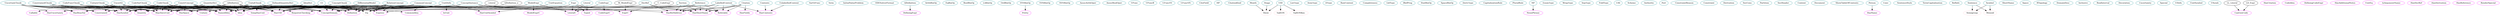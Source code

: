 digraph lang{
ConceptChunk	[shape=oval, color=turquoise4, label="ConceptChunk"];
CommonConcept	[shape=oval, color=turquoise4, label="CommonConcept"];
ConceptInstance	[shape=oval, color=turquoise4, label="ConceptInstance"];
Citation	[shape=oval, color=turquoise4, label="Citation"];
VarOrFunc	[shape=oval, color=turquoise4, label="VarOrFunc"];
CodeChunk	[shape=oval, color=turquoise4, label="CodeChunk"];
CodeVarChunk	[shape=oval, color=turquoise4, label="CodeVarChunk"];
CodeFuncChunk	[shape=oval, color=turquoise4, label="CodeFuncChunk"];
CI	[shape=oval, color=turquoise4, label="CI"];
ConstrainedChunk	[shape=oval, color=turquoise4, label="ConstrainedChunk"];
ConstrConcept	[shape=oval, color=turquoise4, label="ConstrConcept"];
DefinedQuantityDict	[shape=oval, color=turquoise4, label="DefinedQuantityDict"];
Term	[shape=oval, color=turquoise4, label="Term"];
DifferentialModel	[shape=oval, color=turquoise4, label="DifferentialModel"];
InitialValueProblem	[shape=oval, color=turquoise4, label="InitialValueProblem"];
ODESolverFormat	[shape=oval, color=turquoise4, label="ODESolverFormat"];
QDefinition	[shape=oval, color=turquoise4, label="QDefinition"];
IdeaDict	[shape=oval, color=turquoise4, label="IdeaDict"];
QuantityDict	[shape=oval, color=turquoise4, label="QuantityDict"];
RelationConcept	[shape=oval, color=turquoise4, label="RelationConcept"];
UncertainChunk	[shape=oval, color=turquoise4, label="UncertainChunk"];
UncertQ	[shape=oval, color=turquoise4, label="UncertQ"];
UnitDefn	[shape=oval, color=turquoise4, label="UnitDefn"];
UnitEquation	[shape=oval, color=turquoise4, label="UnitEquation"];
UnitalChunk	[shape=oval, color=turquoise4, label="UnitalChunk"];
UnitaryChunk	[shape=oval, color=turquoise4, label="UnitaryChunk"];
ArithBinOp	[shape=oval, color=turquoise4, label="ArithBinOp"];
EqBinOp	[shape=oval, color=turquoise4, label="EqBinOp"];
BoolBinOp	[shape=oval, color=turquoise4, label="BoolBinOp"];
LABinOp	[shape=oval, color=turquoise4, label="LABinOp"];
OrdBinOp	[shape=oval, color=turquoise4, label="OrdBinOp"];
VVVBinOp	[shape=oval, color=turquoise4, label="VVVBinOp"];
VVNBinOp	[shape=oval, color=turquoise4, label="VVNBinOp"];
NVVBinOp	[shape=oval, color=turquoise4, label="NVVBinOp"];
AssocArithOper	[shape=oval, color=turquoise4, label="AssocArithOper"];
AssocBoolOper	[shape=oval, color=turquoise4, label="AssocBoolOper"];
UFunc	[shape=oval, color=turquoise4, label="UFunc"];
UFuncB	[shape=oval, color=turquoise4, label="UFuncB"];
UFuncVV	[shape=oval, color=turquoise4, label="UFuncVV"];
UFuncVN	[shape=oval, color=turquoise4, label="UFuncVN"];
CodeExpr	[shape=oval, color=turquoise4, label="CodeExpr"];
CiteField	[shape=oval, color=turquoise4, label="CiteField"];
HP	[shape=oval, color=turquoise4, label="HP"];
CitationKind	[shape=oval, color=turquoise4, label="CitationKind"];
Month	[shape=oval, color=turquoise4, label="Month"];
ListType	[shape=oval, color=turquoise4, label="ListType"];
ItemType	[shape=oval, color=turquoise4, label="ItemType"];
Contents	[shape=oval, color=turquoise4, label="Contents"];
DType	[shape=oval, color=turquoise4, label="DType"];
RawContent	[shape=oval, color=turquoise4, label="RawContent"];
LabelledContent	[shape=oval, color=turquoise4, label="LabelledContent"];
UnlabelledContent	[shape=oval, color=turquoise4, label="UnlabelledContent"];
ArithBinOp	[shape=oval, color=turquoise4, label="ArithBinOp"];
EqBinOp	[shape=oval, color=turquoise4, label="EqBinOp"];
BoolBinOp	[shape=oval, color=turquoise4, label="BoolBinOp"];
LABinOp	[shape=oval, color=turquoise4, label="LABinOp"];
OrdBinOp	[shape=oval, color=turquoise4, label="OrdBinOp"];
VVVBinOp	[shape=oval, color=turquoise4, label="VVVBinOp"];
VVNBinOp	[shape=oval, color=turquoise4, label="VVNBinOp"];
NVVBinOp	[shape=oval, color=turquoise4, label="NVVBinOp"];
AssocArithOper	[shape=oval, color=turquoise4, label="AssocArithOper"];
AssocBoolOper	[shape=oval, color=turquoise4, label="AssocBoolOper"];
UFunc	[shape=oval, color=turquoise4, label="UFunc"];
UFuncB	[shape=oval, color=turquoise4, label="UFuncB"];
UFuncVV	[shape=oval, color=turquoise4, label="UFuncVV"];
UFuncVN	[shape=oval, color=turquoise4, label="UFuncVN"];
Completeness	[shape=oval, color=turquoise4, label="Completeness"];
Expr	[shape=oval, color=turquoise4, label="Expr"];
LblType	[shape=oval, color=turquoise4, label="LblType"];
IRefProg	[shape=oval, color=turquoise4, label="IRefProg"];
Literal	[shape=oval, color=turquoise4, label="Literal"];
ArithBinOp	[shape=oval, color=turquoise4, label="ArithBinOp"];
EqBinOp	[shape=oval, color=turquoise4, label="EqBinOp"];
BoolBinOp	[shape=oval, color=turquoise4, label="BoolBinOp"];
LABinOp	[shape=oval, color=turquoise4, label="LABinOp"];
OrdBinOp	[shape=oval, color=turquoise4, label="OrdBinOp"];
VVVBinOp	[shape=oval, color=turquoise4, label="VVVBinOp"];
VVNBinOp	[shape=oval, color=turquoise4, label="VVNBinOp"];
NVVBinOp	[shape=oval, color=turquoise4, label="NVVBinOp"];
AssocArithOper	[shape=oval, color=turquoise4, label="AssocArithOper"];
AssocBoolOper	[shape=oval, color=turquoise4, label="AssocBoolOper"];
UFunc	[shape=oval, color=turquoise4, label="UFunc"];
UFuncB	[shape=oval, color=turquoise4, label="UFuncB"];
UFuncVV	[shape=oval, color=turquoise4, label="UFuncVV"];
UFuncVN	[shape=oval, color=turquoise4, label="UFuncVN"];
StatBinOp	[shape=oval, color=turquoise4, label="StatBinOp"];
SpaceBinOp	[shape=oval, color=turquoise4, label="SpaceBinOp"];
DerivType	[shape=oval, color=turquoise4, label="DerivType"];
ModelExpr	[shape=oval, color=turquoise4, label="ModelExpr"];
CapitalizationRule	[shape=oval, color=turquoise4, label="CapitalizationRule"];
PluralRule	[shape=oval, color=turquoise4, label="PluralRule"];
NP	[shape=oval, color=turquoise4, label="NP"];
EnumType	[shape=oval, color=turquoise4, label="EnumType"];
WrapType	[shape=oval, color=turquoise4, label="WrapType"];
SepType	[shape=oval, color=turquoise4, label="SepType"];
FoldType	[shape=oval, color=turquoise4, label="FoldType"];
URI	[shape=oval, color=turquoise4, label="URI"];
Scheme	[shape=oval, color=turquoise4, label="Scheme"];
Authority	[shape=oval, color=turquoise4, label="Authority"];
Port	[shape=oval, color=turquoise4, label="Port"];
ConstraintReason	[shape=oval, color=turquoise4, label="ConstraintReason"];
Constraint	[shape=oval, color=turquoise4, label="Constraint"];
DecRef	[shape=oval, color=turquoise4, label="DecRef"];
Derivation	[shape=oval, color=turquoise4, label="Derivation"];
SecCons	[shape=oval, color=turquoise4, label="SecCons"];
Partition	[shape=oval, color=turquoise4, label="Partition"];
Section	[shape=oval, color=turquoise4, label="Section"];
Section	[shape=oval, color=turquoise4, label="Section"];
SecHeader	[shape=oval, color=turquoise4, label="SecHeader"];
Content	[shape=oval, color=turquoise4, label="Content"];
Document	[shape=oval, color=turquoise4, label="Document"];
ShowTableOfContents	[shape=oval, color=turquoise4, label="ShowTableOfContents"];
Person	[shape=oval, color=turquoise4, label="Person"];
Conv	[shape=oval, color=turquoise4, label="Conv"];
Reference	[shape=oval, color=turquoise4, label="Reference"];
SentenceStyle	[shape=oval, color=turquoise4, label="SentenceStyle"];
TermCapitalization	[shape=oval, color=turquoise4, label="TermCapitalization"];
RefInfo	[shape=oval, color=turquoise4, label="RefInfo"];
Sentence	[shape=oval, color=turquoise4, label="Sentence"];
ShortName	[shape=oval, color=turquoise4, label="ShortName"];
Space	[shape=oval, color=turquoise4, label="Space"];
RTopology	[shape=oval, color=turquoise4, label="RTopology"];
DomainDesc	[shape=oval, color=turquoise4, label="DomainDesc"];
Inclusive	[shape=oval, color=turquoise4, label="Inclusive"];
RealInterval	[shape=oval, color=turquoise4, label="RealInterval"];
Stage	[shape=oval, color=turquoise4, label="Stage"];
Decoration	[shape=oval, color=turquoise4, label="Decoration"];
Symbol	[shape=oval, color=turquoise4, label="Symbol"];
UID	[shape=oval, color=turquoise4, label="UID"];
Uncertainty	[shape=oval, color=turquoise4, label="Uncertainty"];
Special	[shape=oval, color=turquoise4, label="Special"];
UDefn	[shape=oval, color=turquoise4, label="UDefn"];
UnitSymbol	[shape=oval, color=turquoise4, label="UnitSymbol"];
USymb	[shape=oval, color=turquoise4, label="USymb"];
Eq	[shape=oval, color=pink, label="Eq"];
HasUID	[shape=oval, color=pink, label="HasUID"];
NamedIdea	[shape=oval, color=pink, label="NamedIdea"];
Idea	[shape=oval, color=pink, label="Idea"];
Definition	[shape=oval, color=pink, label="Definition"];
ConceptDomain	[shape=oval, color=pink, label="ConceptDomain"];
CommonIdea	[shape=oval, color=pink, label="CommonIdea"];
HasShortName	[shape=oval, color=pink, label="HasShortName"];
HasRefAddress	[shape=oval, color=pink, label="HasRefAddress"];
Referable	[shape=oval, color=pink, label="Referable"];
HasUID	[shape=oval, color=pink, label="HasUID"];
HasShortName	[shape=oval, color=pink, label="HasShortName"];
HasFields	[shape=oval, color=pink, label="HasFields"];
Referable	[shape=oval, color=pink, label="Referable"];
HasRefAddress	[shape=oval, color=pink, label="HasRefAddress"];
HasUID	[shape=oval, color=pink, label="HasUID"];
NamedIdea	[shape=oval, color=pink, label="NamedIdea"];
Idea	[shape=oval, color=pink, label="Idea"];
HasSpace	[shape=oval, color=pink, label="HasSpace"];
HasSymbol	[shape=oval, color=pink, label="HasSymbol"];
Quantity	[shape=oval, color=pink, label="Quantity"];
Eq	[shape=oval, color=pink, label="Eq"];
MayHaveUnit	[shape=oval, color=pink, label="MayHaveUnit"];
Callable	[shape=oval, color=pink, label="Callable"];
HasUID	[shape=oval, color=pink, label="HasUID"];
NamedIdea	[shape=oval, color=pink, label="NamedIdea"];
Idea	[shape=oval, color=pink, label="Idea"];
CommonIdea	[shape=oval, color=pink, label="CommonIdea"];
ConceptDomain	[shape=oval, color=pink, label="ConceptDomain"];
HasUID	[shape=oval, color=pink, label="HasUID"];
NamedIdea	[shape=oval, color=pink, label="NamedIdea"];
Idea	[shape=oval, color=pink, label="Idea"];
HasSpace	[shape=oval, color=pink, label="HasSpace"];
HasSymbol	[shape=oval, color=pink, label="HasSymbol"];
Quantity	[shape=oval, color=pink, label="Quantity"];
Constrained	[shape=oval, color=pink, label="Constrained"];
HasReasVal	[shape=oval, color=pink, label="HasReasVal"];
Eq	[shape=oval, color=pink, label="Eq"];
MayHaveUnit	[shape=oval, color=pink, label="MayHaveUnit"];
Definition	[shape=oval, color=pink, label="Definition"];
ConceptDomain	[shape=oval, color=pink, label="ConceptDomain"];
Express	[shape=oval, color=pink, label="Express"];
HasUID	[shape=oval, color=pink, label="HasUID"];
Eq	[shape=oval, color=pink, label="Eq"];
NamedIdea	[shape=oval, color=pink, label="NamedIdea"];
Idea	[shape=oval, color=pink, label="Idea"];
Definition	[shape=oval, color=pink, label="Definition"];
ConceptDomain	[shape=oval, color=pink, label="ConceptDomain"];
HasSpace	[shape=oval, color=pink, label="HasSpace"];
HasSymbol	[shape=oval, color=pink, label="HasSymbol"];
Quantity	[shape=oval, color=pink, label="Quantity"];
MayHaveUnit	[shape=oval, color=pink, label="MayHaveUnit"];
Express	[shape=oval, color=pink, label="Express"];
HasUID	[shape=oval, color=pink, label="HasUID"];
Eq	[shape=oval, color=pink, label="Eq"];
NamedIdea	[shape=oval, color=pink, label="NamedIdea"];
Idea	[shape=oval, color=pink, label="Idea"];
Definition	[shape=oval, color=pink, label="Definition"];
ConceptDomain	[shape=oval, color=pink, label="ConceptDomain"];
Express	[shape=oval, color=pink, label="Express"];
RequiresChecking	[shape=oval, color=pink, label="RequiresChecking"];
HasUID	[shape=oval, color=pink, label="HasUID"];
NamedIdea	[shape=oval, color=pink, label="NamedIdea"];
Idea	[shape=oval, color=pink, label="Idea"];
HasSpace	[shape=oval, color=pink, label="HasSpace"];
HasSymbol	[shape=oval, color=pink, label="HasSymbol"];
Definition	[shape=oval, color=pink, label="Definition"];
Quantity	[shape=oval, color=pink, label="Quantity"];
Eq	[shape=oval, color=pink, label="Eq"];
MayHaveUnit	[shape=oval, color=pink, label="MayHaveUnit"];
DefiningExpr	[shape=oval, color=pink, label="DefiningExpr"];
Express	[shape=oval, color=pink, label="Express"];
ConceptDomain	[shape=oval, color=pink, label="ConceptDomain"];
RequiresChecking	[shape=oval, color=pink, label="RequiresChecking"];
Eq	[shape=oval, color=pink, label="Eq"];
HasUID	[shape=oval, color=pink, label="HasUID"];
HasUID	[shape=oval, color=pink, label="HasUID"];
NamedIdea	[shape=oval, color=pink, label="NamedIdea"];
Idea	[shape=oval, color=pink, label="Idea"];
HasSpace	[shape=oval, color=pink, label="HasSpace"];
HasSymbol	[shape=oval, color=pink, label="HasSymbol"];
Quantity	[shape=oval, color=pink, label="Quantity"];
Eq	[shape=oval, color=pink, label="Eq"];
MayHaveUnit	[shape=oval, color=pink, label="MayHaveUnit"];
Express	[shape=oval, color=pink, label="Express"];
HasUID	[shape=oval, color=pink, label="HasUID"];
Eq	[shape=oval, color=pink, label="Eq"];
NamedIdea	[shape=oval, color=pink, label="NamedIdea"];
Idea	[shape=oval, color=pink, label="Idea"];
Definition	[shape=oval, color=pink, label="Definition"];
ConceptDomain	[shape=oval, color=pink, label="ConceptDomain"];
Express	[shape=oval, color=pink, label="Express"];
HasUID	[shape=oval, color=pink, label="HasUID"];
Eq	[shape=oval, color=pink, label="Eq"];
NamedIdea	[shape=oval, color=pink, label="NamedIdea"];
Idea	[shape=oval, color=pink, label="Idea"];
HasSpace	[shape=oval, color=pink, label="HasSpace"];
HasSymbol	[shape=oval, color=pink, label="HasSymbol"];
Quantity	[shape=oval, color=pink, label="Quantity"];
Constrained	[shape=oval, color=pink, label="Constrained"];
HasReasVal	[shape=oval, color=pink, label="HasReasVal"];
HasUncertainty	[shape=oval, color=pink, label="HasUncertainty"];
MayHaveUnit	[shape=oval, color=pink, label="MayHaveUnit"];
Definition	[shape=oval, color=pink, label="Definition"];
ConceptDomain	[shape=oval, color=pink, label="ConceptDomain"];
Express	[shape=oval, color=pink, label="Express"];
HasUID	[shape=oval, color=pink, label="HasUID"];
NamedIdea	[shape=oval, color=pink, label="NamedIdea"];
Idea	[shape=oval, color=pink, label="Idea"];
Definition	[shape=oval, color=pink, label="Definition"];
Eq	[shape=oval, color=pink, label="Eq"];
ConceptDomain	[shape=oval, color=pink, label="ConceptDomain"];
HasUnitSymbol	[shape=oval, color=pink, label="HasUnitSymbol"];
IsUnit	[shape=oval, color=pink, label="IsUnit"];
HasUID	[shape=oval, color=pink, label="HasUID"];
NamedIdea	[shape=oval, color=pink, label="NamedIdea"];
Idea	[shape=oval, color=pink, label="Idea"];
Definition	[shape=oval, color=pink, label="Definition"];
ConceptDomain	[shape=oval, color=pink, label="ConceptDomain"];
HasSpace	[shape=oval, color=pink, label="HasSpace"];
HasSymbol	[shape=oval, color=pink, label="HasSymbol"];
Quantity	[shape=oval, color=pink, label="Quantity"];
Unitary	[shape=oval, color=pink, label="Unitary"];
MayHaveUnit	[shape=oval, color=pink, label="MayHaveUnit"];
TempHasUnit	[shape=oval, color=pink, label="TempHasUnit"];
Eq	[shape=oval, color=pink, label="Eq"];
Express	[shape=oval, color=pink, label="Express"];
HasUID	[shape=oval, color=pink, label="HasUID"];
NamedIdea	[shape=oval, color=pink, label="NamedIdea"];
Idea	[shape=oval, color=pink, label="Idea"];
HasSpace	[shape=oval, color=pink, label="HasSpace"];
HasSymbol	[shape=oval, color=pink, label="HasSymbol"];
Quantity	[shape=oval, color=pink, label="Quantity"];
MayHaveUnit	[shape=oval, color=pink, label="MayHaveUnit"];
CanGenCode	[shape=oval, color=pink, label="CanGenCode"];
LiteralC	[shape=oval, color=pink, label="LiteralC"];
Show	[shape=oval, color=pink, label="Show"];
HasUID	[shape=oval, color=pink, label="HasUID"];
Eq	[shape=oval, color=pink, label="Eq"];
HasRefAddress	[shape=oval, color=pink, label="HasRefAddress"];
HasShortName	[shape=oval, color=pink, label="HasShortName"];
HasContents	[shape=oval, color=pink, label="HasContents"];
Referable	[shape=oval, color=pink, label="Referable"];
ExprC	[shape=oval, color=pink, label="ExprC"];
Eq	[shape=oval, color=pink, label="Eq"];
LiteralC	[shape=oval, color=pink, label="LiteralC"];
Typed	[shape=oval, color=pink, label="Typed"];
Eq	[shape=oval, color=pink, label="Eq"];
Typed	[shape=oval, color=pink, label="Typed"];
Eq	[shape=oval, color=pink, label="Eq"];
LiteralC	[shape=oval, color=pink, label="LiteralC"];
Eq	[shape=oval, color=pink, label="Eq"];
HasUID	[shape=oval, color=pink, label="HasUID"];
HasRefAddress	[shape=oval, color=pink, label="HasRefAddress"];
HasShortName	[shape=oval, color=pink, label="HasShortName"];
HasUID	[shape=oval, color=pink, label="HasUID"];
Eq	[shape=oval, color=pink, label="Eq"];
HasShortName	[shape=oval, color=pink, label="HasShortName"];
Referable	[shape=oval, color=pink, label="Referable"];
HasRefAddress	[shape=oval, color=pink, label="HasRefAddress"];
Express	[shape=oval, color=pink, label="Express"];
Eq	[shape=oval, color=pink, label="Eq"];
HasUID	[shape=oval, color=pink, label="HasUID"];
HasRefAddress	[shape=oval, color=pink, label="HasRefAddress"];
HasShortName	[shape=oval, color=pink, label="HasShortName"];
Referable	[shape=oval, color=pink, label="Referable"];
Semigroup	[shape=oval, color=pink, label="Semigroup"];
Monoid	[shape=oval, color=pink, label="Monoid"];
Show	[shape=oval, color=pink, label="Show"];
Semigroup	[shape=oval, color=pink, label="Semigroup"];
Monoid	[shape=oval, color=pink, label="Monoid"];
ToJSON	[shape=oval, color=pink, label="ToJSON"];
ToJSONKey	[shape=oval, color=pink, label="ToJSONKey"];
Show	[shape=oval, color=pink, label="Show"];
HasCitation	[shape=oval, color=magenta, label="HasCitation"];
CodeIdea	[shape=oval, color=magenta, label="CodeIdea"];
DefiningCodeExpr	[shape=oval, color=magenta, label="DefiningCodeExpr"];
NamedIdea	[shape=oval, color=magenta, label="NamedIdea"];
Idea	[shape=oval, color=magenta, label="Idea"];
MayHaveUnit	[shape=oval, color=magenta, label="MayHaveUnit"];
TempHasUnit	[shape=oval, color=magenta, label="TempHasUnit"];
Unitary	[shape=oval, color=magenta, label="Unitary"];
CodeExprC	[shape=oval, color=magenta, label="CodeExprC"];
CanGenCode	[shape=oval, color=magenta, label="CanGenCode"];
HasFields	[shape=oval, color=magenta, label="HasFields"];
HasContents	[shape=oval, color=magenta, label="HasContents"];
ExprC	[shape=oval, color=magenta, label="ExprC"];
Pretty	[shape=oval, color=magenta, label="Pretty"];
HasRefAddress	[shape=oval, color=magenta, label="HasRefAddress"];
Referable	[shape=oval, color=magenta, label="Referable"];
LiteralC	[shape=oval, color=magenta, label="LiteralC"];
ModelExprC	[shape=oval, color=magenta, label="ModelExprC"];
Definition	[shape=oval, color=magenta, label="Definition"];
HasAdditionalNotes	[shape=oval, color=magenta, label="HasAdditionalNotes"];
ConceptDomain	[shape=oval, color=magenta, label="ConceptDomain"];
CommonIdea	[shape=oval, color=magenta, label="CommonIdea"];
Constrained	[shape=oval, color=magenta, label="Constrained"];
HasReasVal	[shape=oval, color=magenta, label="HasReasVal"];
Quantity	[shape=oval, color=magenta, label="Quantity"];
Callable	[shape=oval, color=magenta, label="Callable"];
HasUnitSymbol	[shape=oval, color=magenta, label="HasUnitSymbol"];
IsUnit	[shape=oval, color=magenta, label="IsUnit"];
UnitEq	[shape=oval, color=magenta, label="UnitEq"];
DefiningExpr	[shape=oval, color=magenta, label="DefiningExpr"];
IsArgumentName	[shape=oval, color=magenta, label="IsArgumentName"];
HasDecRef	[shape=oval, color=magenta, label="HasDecRef"];
HasDerivation	[shape=oval, color=magenta, label="HasDerivation"];
Express	[shape=oval, color=magenta, label="Express"];
NounPhrase	[shape=oval, color=magenta, label="NounPhrase"];
HasName	[shape=oval, color=magenta, label="HasName"];
HasReference	[shape=oval, color=magenta, label="HasReference"];
HasShortName	[shape=oval, color=magenta, label="HasShortName"];
HasSpace	[shape=oval, color=magenta, label="HasSpace"];
HasSymbol	[shape=oval, color=magenta, label="HasSymbol"];
HasUID	[shape=oval, color=magenta, label="HasUID"];
HasUncertainty	[shape=oval, color=magenta, label="HasUncertainty"];
RenderSpecial	[shape=oval, color=magenta, label="RenderSpecial"];
Typed	[shape=oval, color=magenta, label="Typed"];
RequiresChecking	[shape=oval, color=magenta, label="RequiresChecking"];
ConceptChunk -> Eq;
ConceptChunk -> HasUID;
ConceptChunk -> NamedIdea;
ConceptChunk -> Idea;
ConceptChunk -> Definition;
ConceptChunk -> ConceptDomain;
CommonConcept -> Eq;
CommonConcept -> HasUID;
CommonConcept -> NamedIdea;
CommonConcept -> Idea;
CommonConcept -> Definition;
CommonConcept -> CommonIdea;
CommonConcept -> ConceptDomain;
ConceptInstance -> Eq;
ConceptInstance -> HasUID;
ConceptInstance -> NamedIdea;
ConceptInstance -> Idea;
ConceptInstance -> Definition;
ConceptInstance -> ConceptDomain;
ConceptInstance -> HasShortName;
ConceptInstance -> HasRefAddress;
ConceptInstance -> Referable;
Citation -> HasUID;
Citation -> HasShortName;
Citation -> HasFields;
Citation -> Referable;
Citation -> HasRefAddress;
CodeChunk -> HasUID;
CodeChunk -> NamedIdea;
CodeChunk -> Idea;
CodeChunk -> HasSpace;
CodeChunk -> HasSymbol;
CodeChunk -> Quantity;
CodeChunk -> Eq;
CodeChunk -> MayHaveUnit;
CodeVarChunk -> HasUID;
CodeVarChunk -> NamedIdea;
CodeVarChunk -> Idea;
CodeVarChunk -> HasSpace;
CodeVarChunk -> HasSymbol;
CodeVarChunk -> Quantity;
CodeVarChunk -> Eq;
CodeVarChunk -> MayHaveUnit;
CodeFuncChunk -> HasUID;
CodeFuncChunk -> NamedIdea;
CodeFuncChunk -> Idea;
CodeFuncChunk -> HasSpace;
CodeFuncChunk -> HasSymbol;
CodeFuncChunk -> Quantity;
CodeFuncChunk -> Callable;
CodeFuncChunk -> Eq;
CodeFuncChunk -> MayHaveUnit;
CI -> HasUID;
CI -> NamedIdea;
CI -> Idea;
CI -> CommonIdea;
CI -> ConceptDomain;
ConstrainedChunk -> HasUID;
ConstrainedChunk -> NamedIdea;
ConstrainedChunk -> Idea;
ConstrainedChunk -> HasSpace;
ConstrainedChunk -> HasSymbol;
ConstrainedChunk -> Quantity;
ConstrainedChunk -> Constrained;
ConstrainedChunk -> HasReasVal;
ConstrainedChunk -> Eq;
ConstrainedChunk -> MayHaveUnit;
ConstrConcept -> HasUID;
ConstrConcept -> NamedIdea;
ConstrConcept -> Idea;
ConstrConcept -> HasSpace;
ConstrConcept -> HasSymbol;
ConstrConcept -> Quantity;
ConstrConcept -> Definition;
ConstrConcept -> ConceptDomain;
ConstrConcept -> Constrained;
ConstrConcept -> HasReasVal;
ConstrConcept -> Eq;
ConstrConcept -> MayHaveUnit;
ConstrConcept -> Express;
DefinedQuantityDict -> HasUID;
DefinedQuantityDict -> Eq;
DefinedQuantityDict -> NamedIdea;
DefinedQuantityDict -> Idea;
DefinedQuantityDict -> Definition;
DefinedQuantityDict -> ConceptDomain;
DefinedQuantityDict -> HasSpace;
DefinedQuantityDict -> HasSymbol;
DefinedQuantityDict -> Quantity;
DefinedQuantityDict -> MayHaveUnit;
DefinedQuantityDict -> Express;
DifferentialModel -> HasUID;
DifferentialModel -> Eq;
DifferentialModel -> NamedIdea;
DifferentialModel -> Idea;
DifferentialModel -> Definition;
DifferentialModel -> ConceptDomain;
DifferentialModel -> Express;
DifferentialModel -> RequiresChecking;
_QDefinition -> HasUID;
_QDefinition -> NamedIdea;
_QDefinition -> Idea;
_QDefinition -> HasSpace;
_QDefinition -> HasSymbol;
_QDefinition -> Definition;
_QDefinition -> Quantity;
_QDefinition -> Eq;
_QDefinition -> MayHaveUnit;
QDefinition -> DefiningExpr;
QDefinition_e -> Express;
_QDefinition -> ConceptDomain;
_QDefinition -> RequiresChecking;
IdeaDict -> Eq;
IdeaDict -> HasUID;
IdeaDict -> NamedIdea;
IdeaDict -> Idea;
QuantityDict -> HasUID;
QuantityDict -> NamedIdea;
QuantityDict -> Idea;
QuantityDict -> HasSpace;
QuantityDict -> HasSymbol;
QuantityDict -> Quantity;
QuantityDict -> Eq;
QuantityDict -> MayHaveUnit;
QuantityDict -> Express;
RelationConcept -> HasUID;
RelationConcept -> Eq;
RelationConcept -> NamedIdea;
RelationConcept -> Idea;
RelationConcept -> Definition;
RelationConcept -> ConceptDomain;
RelationConcept -> Express;
UncertainChunk -> HasUID;
UncertainChunk -> Eq;
UncertainChunk -> NamedIdea;
UncertainChunk -> Idea;
UncertainChunk -> HasSpace;
UncertainChunk -> HasSymbol;
UncertainChunk -> Quantity;
UncertainChunk -> Constrained;
UncertainChunk -> HasReasVal;
UncertainChunk -> HasUncertainty;
UncertainChunk -> MayHaveUnit;
UncertQ -> Eq;
UncertQ -> HasUID;
UncertQ -> NamedIdea;
UncertQ -> Idea;
UncertQ -> HasSpace;
UncertQ -> HasSymbol;
UncertQ -> Quantity;
UncertQ -> HasUncertainty;
UncertQ -> Constrained;
UncertQ -> HasReasVal;
UncertQ -> Definition;
UncertQ -> ConceptDomain;
UncertQ -> MayHaveUnit;
UncertQ -> Express;
UnitDefn -> HasUID;
UnitDefn -> NamedIdea;
UnitDefn -> Idea;
UnitDefn -> Definition;
UnitDefn -> Eq;
UnitDefn -> ConceptDomain;
UnitDefn -> HasUnitSymbol;
UnitDefn -> IsUnit;
UnitEquation -> HasUnitSymbol;
UnitalChunk -> HasUID;
UnitalChunk -> NamedIdea;
UnitalChunk -> Idea;
UnitalChunk -> Definition;
UnitalChunk -> ConceptDomain;
UnitalChunk -> HasSpace;
UnitalChunk -> HasSymbol;
UnitalChunk -> Quantity;
UnitalChunk -> Unitary;
UnitalChunk -> MayHaveUnit;
UnitalChunk -> TempHasUnit;
UnitalChunk -> Eq;
UnitalChunk -> Express;
UnitaryChunk -> HasUID;
UnitaryChunk -> NamedIdea;
UnitaryChunk -> Idea;
UnitaryChunk -> HasSpace;
UnitaryChunk -> HasSymbol;
UnitaryChunk -> Quantity;
UnitaryChunk -> Unitary;
UnitaryChunk -> MayHaveUnit;
CodeExpr -> CodeExprC;
LL_Literal -> CanGenCode;
LD_Expr -> CanGenCode;
CodeExpr -> LiteralC;
Month -> Show;
LabelledContent -> HasUID;
LabelledContent -> Eq;
LabelledContent -> HasRefAddress;
LabelledContent -> HasContents;
LabelledContent -> HasShortName;
UnlabelledContent -> HasContents;
Contents -> HasContents;
LabelledContent -> Referable;
Expr -> ExprC;
M_ModelExpr -> ExprC;
C_CodeExpr -> ExprC;
Expr -> Eq;
VVVBinOp -> Pretty;
Expr -> LiteralC;
Expr -> Typed;
Literal -> LiteralC;
_Literal -> Eq;
Literal -> Typed;
ModelExpr -> ModelExprC;
ModelExpr -> Eq;
ModelExpr -> LiteralC;
DecRef -> Eq;
DecRef -> HasUID;
DecRef -> HasRefAddress;
DecRef -> HasShortName;
Section -> HasUID;
Section -> Eq;
Section -> HasShortName;
Section -> Referable;
Section -> HasRefAddress;
Literal -> Express;
Expr -> Express;
ModelExpr -> Express;
NP -> NounPhrase;
Person -> HasName;
Reference -> Eq;
Reference -> HasUID;
Reference -> HasRefAddress;
Reference -> HasShortName;
Reference -> Referable;
Sentence -> Semigroup;
Sentence -> Monoid;
Stage -> Show;
Symbol -> Semigroup;
Symbol -> Monoid;
UID -> ToJSON;
UID -> ToJSONKey;
UID -> Show;
}
